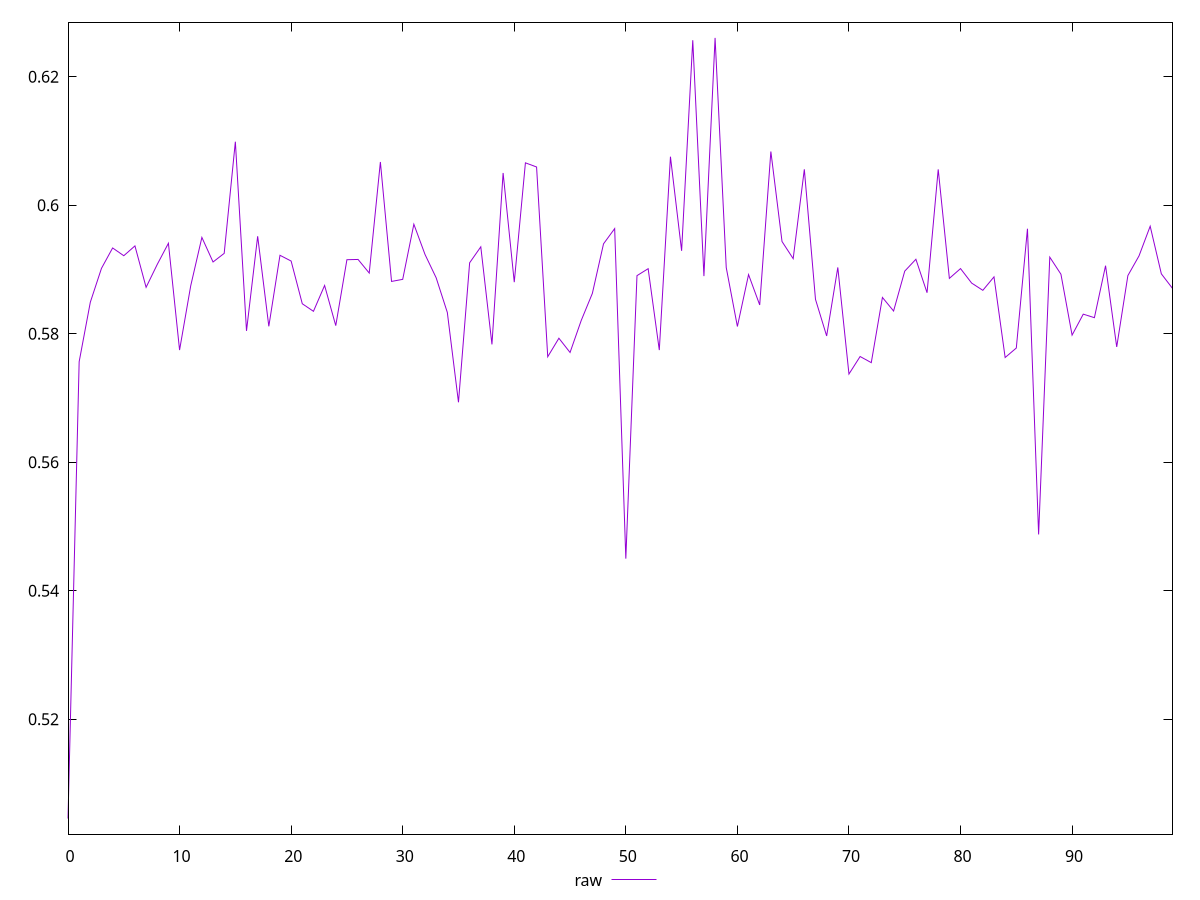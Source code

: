 reset

$raw <<EOF
0 0.5045646788918318
1 0.575666791943793
2 0.584924012224283
3 0.5901958748809129
4 0.5933703303505482
5 0.5921636724746628
6 0.5936904599723786
7 0.5872427122077756
8 0.5908110802518451
9 0.5941022075786391
10 0.5774803442805936
11 0.587485866580425
12 0.5950110601525352
13 0.5911871684044737
14 0.5925295949073326
15 0.6099113979988084
16 0.5804635041308817
17 0.5951927935749111
18 0.5811763078369389
19 0.5922306346004053
20 0.5913321603014295
21 0.5846880301349495
22 0.5835105989055828
23 0.5875320675165071
24 0.5812794907324307
25 0.591542056256273
26 0.5915820022939309
27 0.5894649008116057
28 0.6067550000528622
29 0.5881618304040479
30 0.5884842713859129
31 0.5970653344992283
32 0.5923581960474088
33 0.5887241677062627
34 0.5833338583586558
35 0.5693483023302277
36 0.5910640635681838
37 0.593546481930694
38 0.5783605329893702
39 0.6050450111661673
40 0.5880431144504261
41 0.6066192460158399
42 0.6059718799818511
43 0.5764384420829568
44 0.5793199363265268
45 0.5771045740913696
46 0.5820759171679911
47 0.5862995977581373
48 0.5940114528320924
49 0.5963846327122038
50 0.5450161920735466
51 0.5890607301443612
52 0.5901423098230982
53 0.5774756976009259
54 0.6075770691358922
55 0.5929279188352035
56 0.6257046231800534
57 0.5889855597201183
58 0.6260646888521699
59 0.5903200954565491
60 0.5811494905690305
61 0.5892253876935403
62 0.5844996463097037
63 0.6083831706343926
64 0.5943741753400869
65 0.5917048280366596
66 0.6056100993616059
67 0.5853715094123987
68 0.5796737198778921
69 0.590339862561708
70 0.573748837797131
71 0.5764755937144684
72 0.5755181873891934
73 0.5856692920957212
74 0.5835558889329122
75 0.5897634653132511
76 0.5916115682993929
77 0.5864018709291782
78 0.6056041043319698
79 0.5886357368948701
80 0.5901605982514585
81 0.5878998724585028
82 0.586777691204388
83 0.5888710183108603
84 0.5763193162286271
85 0.5777958382024548
86 0.5963635138784261
87 0.5487809548176139
88 0.5919410550760059
89 0.5892843071441759
90 0.5798038354172448
91 0.5830665501394716
92 0.5825206103792449
93 0.5906084568256176
94 0.5779656355803409
95 0.5890717615233915
96 0.5921400449061776
97 0.5967559043459204
98 0.5893432965871405
99 0.5870772840862258
EOF

set key outside below
set xrange [0:99]
set yrange [0.502134678692625:0.6284946890513767]
set trange [0.502134678692625:0.6284946890513767]
set terminal svg size 640, 500 enhanced background rgb 'white'
set output "reports/report_00033_2021-03-01T14-23-16.841Z/meta/pScore/samples/astro-inner-cached/raw/values.svg"

plot $raw title "raw" with line

reset
